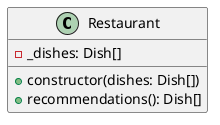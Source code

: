 @startuml
class Restaurant {
    - _dishes: Dish[]

    + constructor(dishes: Dish[])
    + recommendations(): Dish[]
}
@enduml